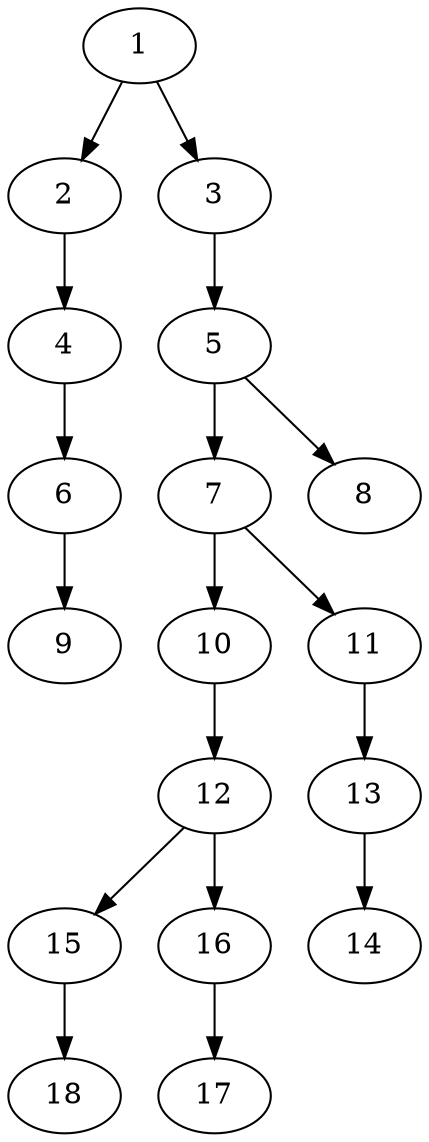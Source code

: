 // DAG (tier=1-easy, mode=compute, n=18, ccr=0.268, fat=0.466, density=0.312, regular=0.641, jump=0.016, mindata=262144, maxdata=2097152)
// DAG automatically generated by daggen at Sun Aug 24 16:33:32 2025
// /home/ermia/Project/Environments/daggen/bin/daggen --dot --ccr 0.268 --fat 0.466 --regular 0.641 --density 0.312 --jump 0.016 --mindata 262144 --maxdata 2097152 -n 18 
digraph G {
  1 [size="579126028618694656", alpha="0.14", expect_size="289563014309347328"]
  1 -> 2 [size ="5558258106368"]
  1 -> 3 [size ="5558258106368"]
  2 [size="491058477694937", alpha="0.04", expect_size="245529238847468"]
  2 -> 4 [size ="12960810401792"]
  3 [size="221117692747720", alpha="0.18", expect_size="110558846373860"]
  3 -> 5 [size ="9911719165952"]
  4 [size="29560198114670", alpha="0.11", expect_size="14780099057335"]
  4 -> 6 [size ="1884718891008"]
  5 [size="2391824998894403584", alpha="0.02", expect_size="1195912499447201792"]
  5 -> 7 [size ="14307911794688"]
  5 -> 8 [size ="14307911794688"]
  6 [size="717112546004376", alpha="0.12", expect_size="358556273002188"]
  6 -> 9 [size ="14089640214528"]
  7 [size="8949476784791104", alpha="0.15", expect_size="4474738392395552"]
  7 -> 10 [size ="25485002145792"]
  7 -> 11 [size ="25485002145792"]
  8 [size="56313625518454", alpha="0.10", expect_size="28156812759227"]
  9 [size="1040073120779829", alpha="0.07", expect_size="520036560389914"]
  10 [size="226178212298752000", alpha="0.13", expect_size="113089106149376000"]
  10 -> 12 [size ="2969776947200"]
  11 [size="3054987380902592512", alpha="0.15", expect_size="1527493690451296256"]
  11 -> 13 [size ="16843393728512"]
  12 [size="123975433653641", alpha="0.14", expect_size="61987716826820"]
  12 -> 15 [size ="2014104780800"]
  12 -> 16 [size ="2014104780800"]
  13 [size="13032647737344", alpha="0.13", expect_size="6516323868672"]
  13 -> 14 [size ="1236950581248"]
  14 [size="32877287629507928", alpha="0.13", expect_size="16438643814753964"]
  15 [size="1239442359138123776", alpha="0.13", expect_size="619721179569061888"]
  15 -> 18 [size ="9230832631808"]
  16 [size="46612302035472648", alpha="0.12", expect_size="23306151017736324"]
  16 -> 17 [size ="24816857907200"]
  17 [size="6273813464613894", alpha="0.10", expect_size="3136906732306947"]
  18 [size="29301281113284020", alpha="0.08", expect_size="14650640556642010"]
}